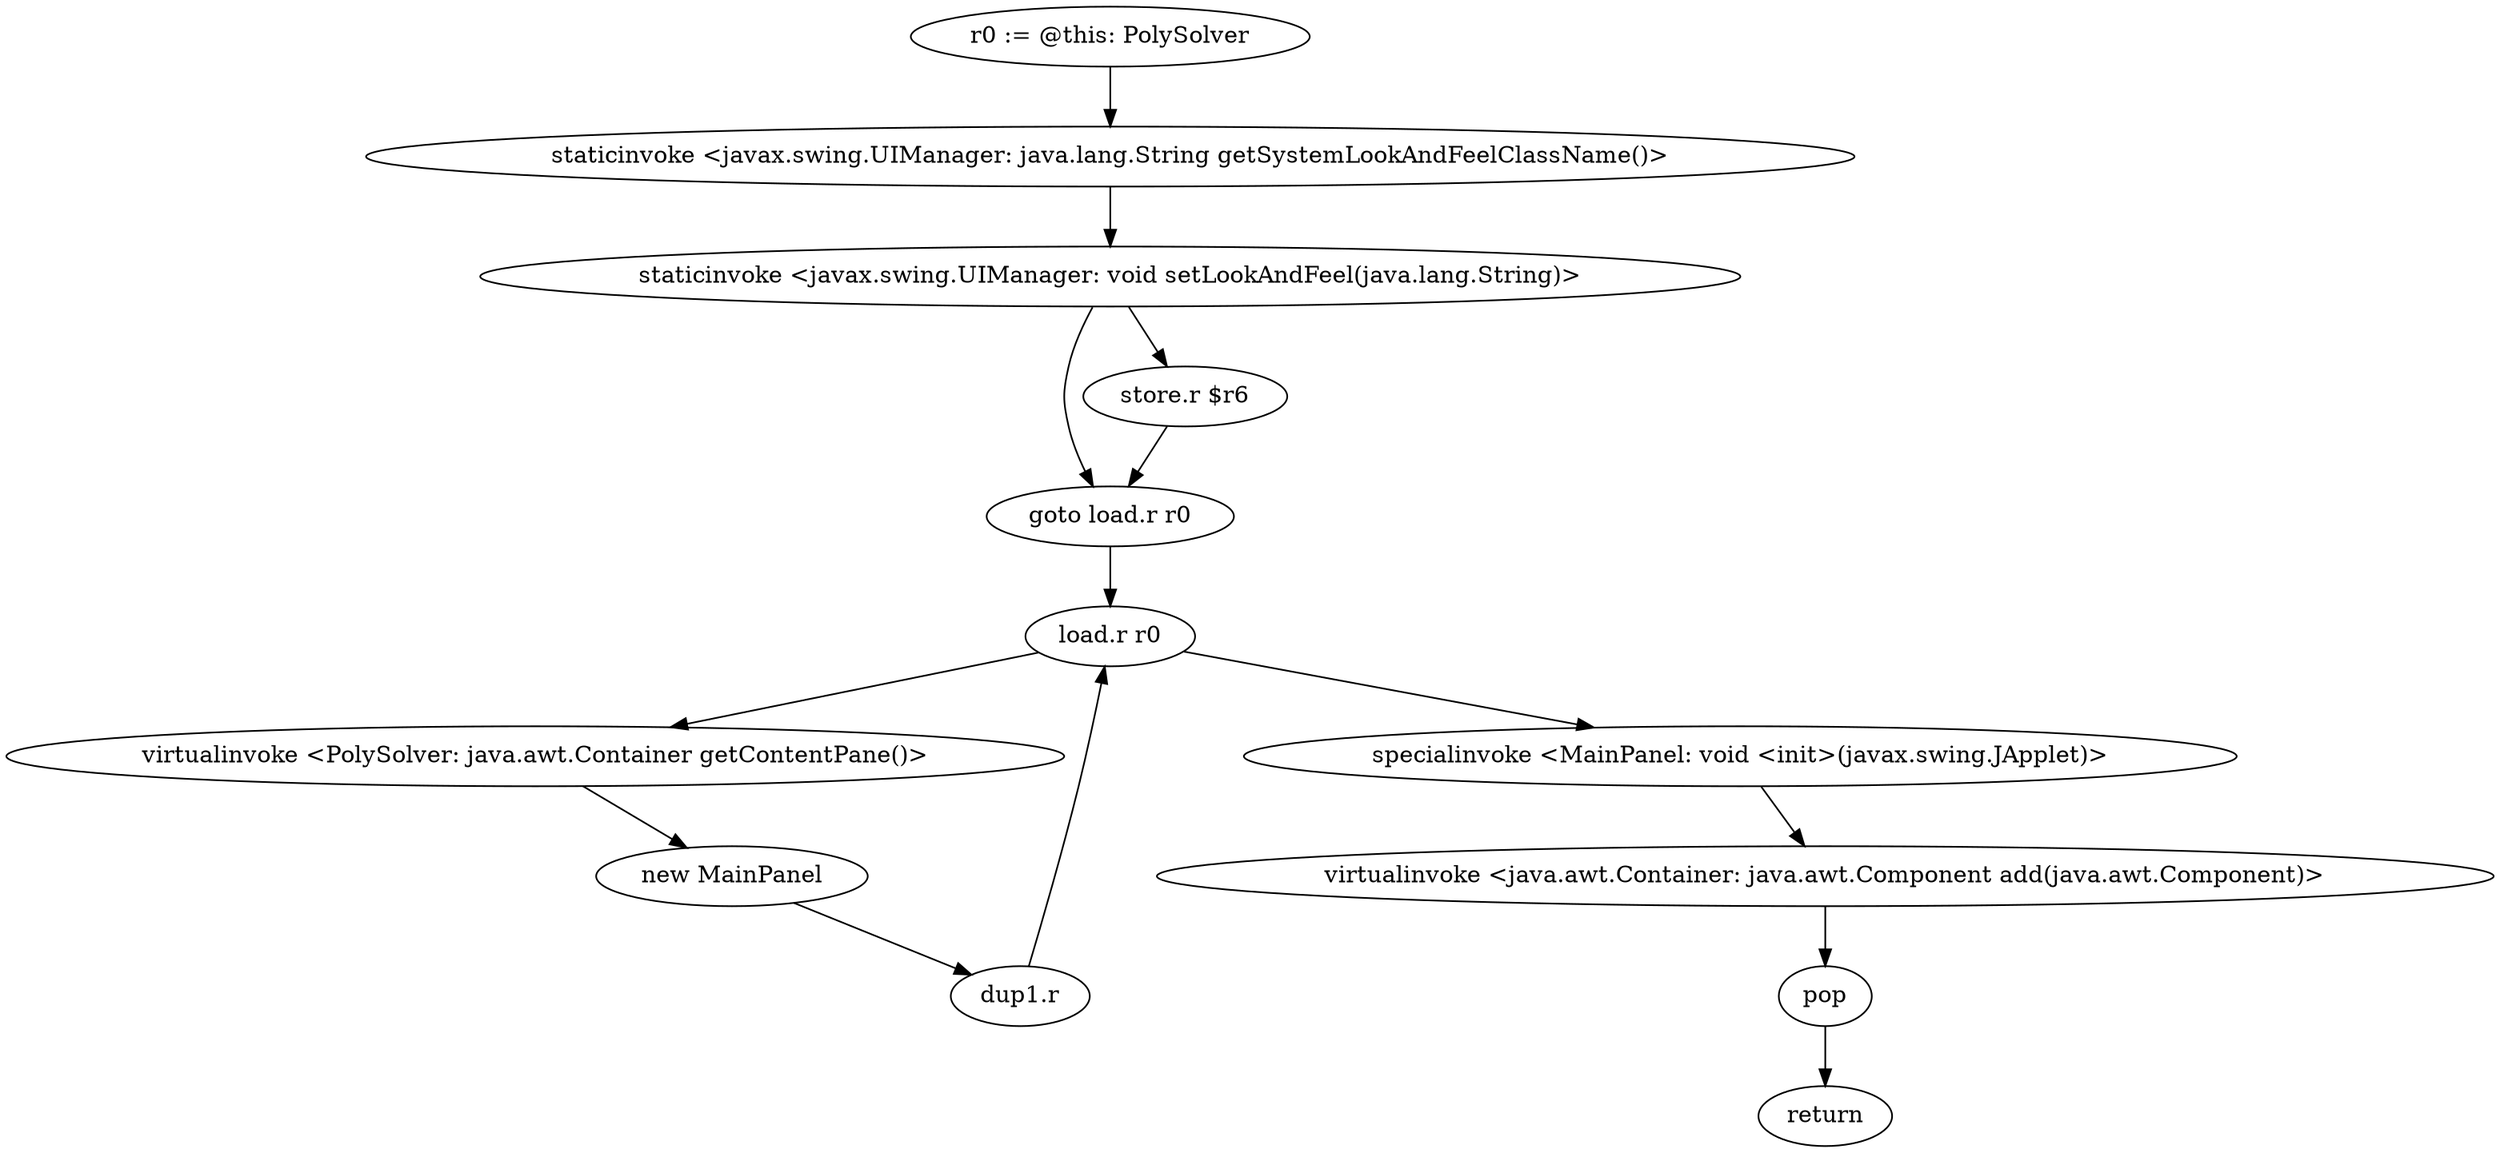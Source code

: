 digraph "" {
    "r0 := @this: PolySolver"
    "staticinvoke <javax.swing.UIManager: java.lang.String getSystemLookAndFeelClassName()>"
    "r0 := @this: PolySolver"->"staticinvoke <javax.swing.UIManager: java.lang.String getSystemLookAndFeelClassName()>";
    "staticinvoke <javax.swing.UIManager: void setLookAndFeel(java.lang.String)>"
    "staticinvoke <javax.swing.UIManager: java.lang.String getSystemLookAndFeelClassName()>"->"staticinvoke <javax.swing.UIManager: void setLookAndFeel(java.lang.String)>";
    "goto load.r r0"
    "staticinvoke <javax.swing.UIManager: void setLookAndFeel(java.lang.String)>"->"goto load.r r0";
    "load.r r0"
    "goto load.r r0"->"load.r r0";
    "virtualinvoke <PolySolver: java.awt.Container getContentPane()>"
    "load.r r0"->"virtualinvoke <PolySolver: java.awt.Container getContentPane()>";
    "new MainPanel"
    "virtualinvoke <PolySolver: java.awt.Container getContentPane()>"->"new MainPanel";
    "dup1.r"
    "new MainPanel"->"dup1.r";
    "dup1.r"->"load.r r0";
    "specialinvoke <MainPanel: void <init>(javax.swing.JApplet)>"
    "load.r r0"->"specialinvoke <MainPanel: void <init>(javax.swing.JApplet)>";
    "virtualinvoke <java.awt.Container: java.awt.Component add(java.awt.Component)>"
    "specialinvoke <MainPanel: void <init>(javax.swing.JApplet)>"->"virtualinvoke <java.awt.Container: java.awt.Component add(java.awt.Component)>";
    "pop"
    "virtualinvoke <java.awt.Container: java.awt.Component add(java.awt.Component)>"->"pop";
    "return"
    "pop"->"return";
    "store.r $r6"
    "staticinvoke <javax.swing.UIManager: void setLookAndFeel(java.lang.String)>"->"store.r $r6";
    "store.r $r6"->"goto load.r r0";
}
